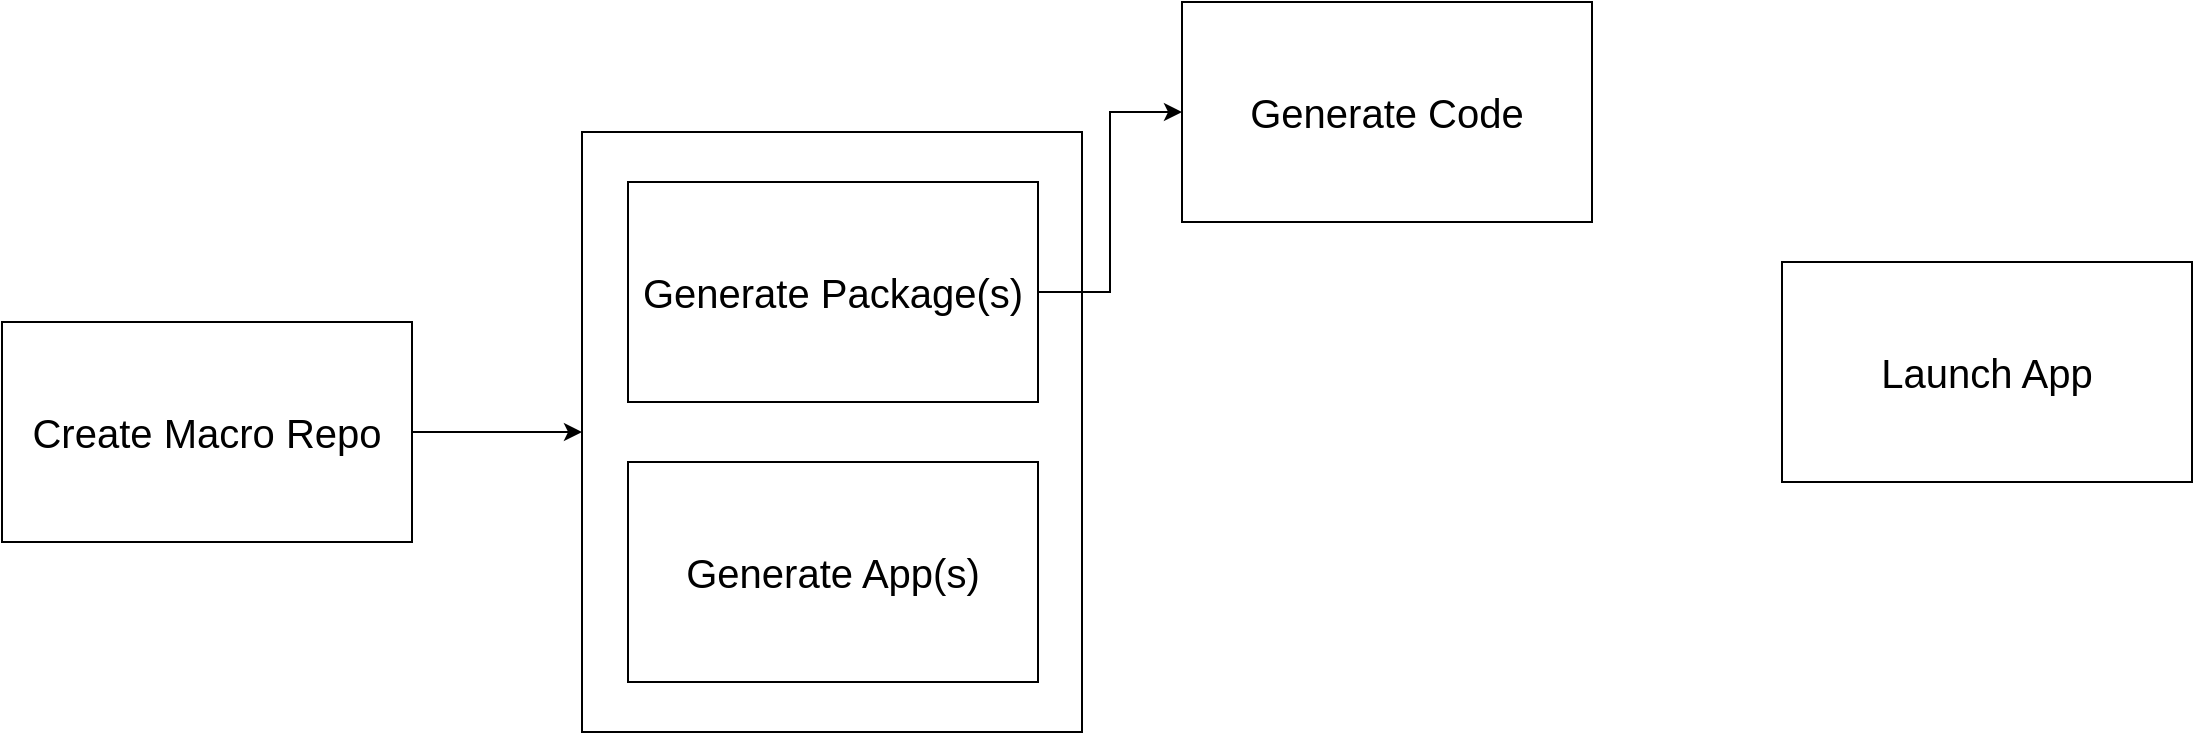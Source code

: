 <mxfile version="24.1.0" type="device">
  <diagram id="CzMRbtz9-gcksK8ssKRS" name="Page-1">
    <mxGraphModel dx="1468" dy="1765" grid="1" gridSize="10" guides="1" tooltips="1" connect="1" arrows="1" fold="1" page="1" pageScale="1" pageWidth="850" pageHeight="1100" math="0" shadow="0">
      <root>
        <mxCell id="0" />
        <mxCell id="1" parent="0" />
        <mxCell id="tyi4U2IjNq84kWnONVv1-5" value="" style="rounded=0;whiteSpace=wrap;html=1;strokeWidth=1;fillColor=none;" parent="1" vertex="1">
          <mxGeometry x="300" y="385" width="250" height="300" as="geometry" />
        </mxCell>
        <mxCell id="tyi4U2IjNq84kWnONVv1-1" value="Launch App" style="rounded=0;whiteSpace=wrap;html=1;fontSize=20;" parent="1" vertex="1">
          <mxGeometry x="900" y="450" width="205" height="110" as="geometry" />
        </mxCell>
        <mxCell id="tyi4U2IjNq84kWnONVv1-7" style="edgeStyle=orthogonalEdgeStyle;rounded=0;orthogonalLoop=1;jettySize=auto;html=1;entryX=0;entryY=0.5;entryDx=0;entryDy=0;" parent="1" source="tyi4U2IjNq84kWnONVv1-2" target="tyi4U2IjNq84kWnONVv1-5" edge="1">
          <mxGeometry relative="1" as="geometry" />
        </mxCell>
        <mxCell id="tyi4U2IjNq84kWnONVv1-2" value="Create Macro Repo" style="rounded=0;whiteSpace=wrap;html=1;fontSize=20;" parent="1" vertex="1">
          <mxGeometry x="10" y="480" width="205" height="110" as="geometry" />
        </mxCell>
        <mxCell id="tyi4U2IjNq84kWnONVv1-3" value="Generate App(s)" style="rounded=0;whiteSpace=wrap;html=1;fontSize=20;" parent="1" vertex="1">
          <mxGeometry x="323" y="550" width="205" height="110" as="geometry" />
        </mxCell>
        <mxCell id="tyi4U2IjNq84kWnONVv1-9" style="edgeStyle=orthogonalEdgeStyle;rounded=0;orthogonalLoop=1;jettySize=auto;html=1;entryX=0;entryY=0.5;entryDx=0;entryDy=0;" parent="1" source="tyi4U2IjNq84kWnONVv1-4" target="tyi4U2IjNq84kWnONVv1-8" edge="1">
          <mxGeometry relative="1" as="geometry" />
        </mxCell>
        <mxCell id="tyi4U2IjNq84kWnONVv1-4" value="Generate Package(s)" style="rounded=0;whiteSpace=wrap;html=1;fontSize=20;" parent="1" vertex="1">
          <mxGeometry x="323" y="410" width="205" height="110" as="geometry" />
        </mxCell>
        <mxCell id="tyi4U2IjNq84kWnONVv1-8" value="Generate Code" style="rounded=0;whiteSpace=wrap;html=1;fontSize=20;" parent="1" vertex="1">
          <mxGeometry x="600" y="320" width="205" height="110" as="geometry" />
        </mxCell>
      </root>
    </mxGraphModel>
  </diagram>
</mxfile>
